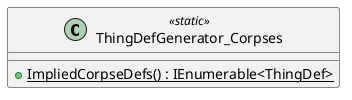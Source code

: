 @startuml
class ThingDefGenerator_Corpses <<static>> {
    + {static} ImpliedCorpseDefs() : IEnumerable<ThingDef>
}
@enduml
